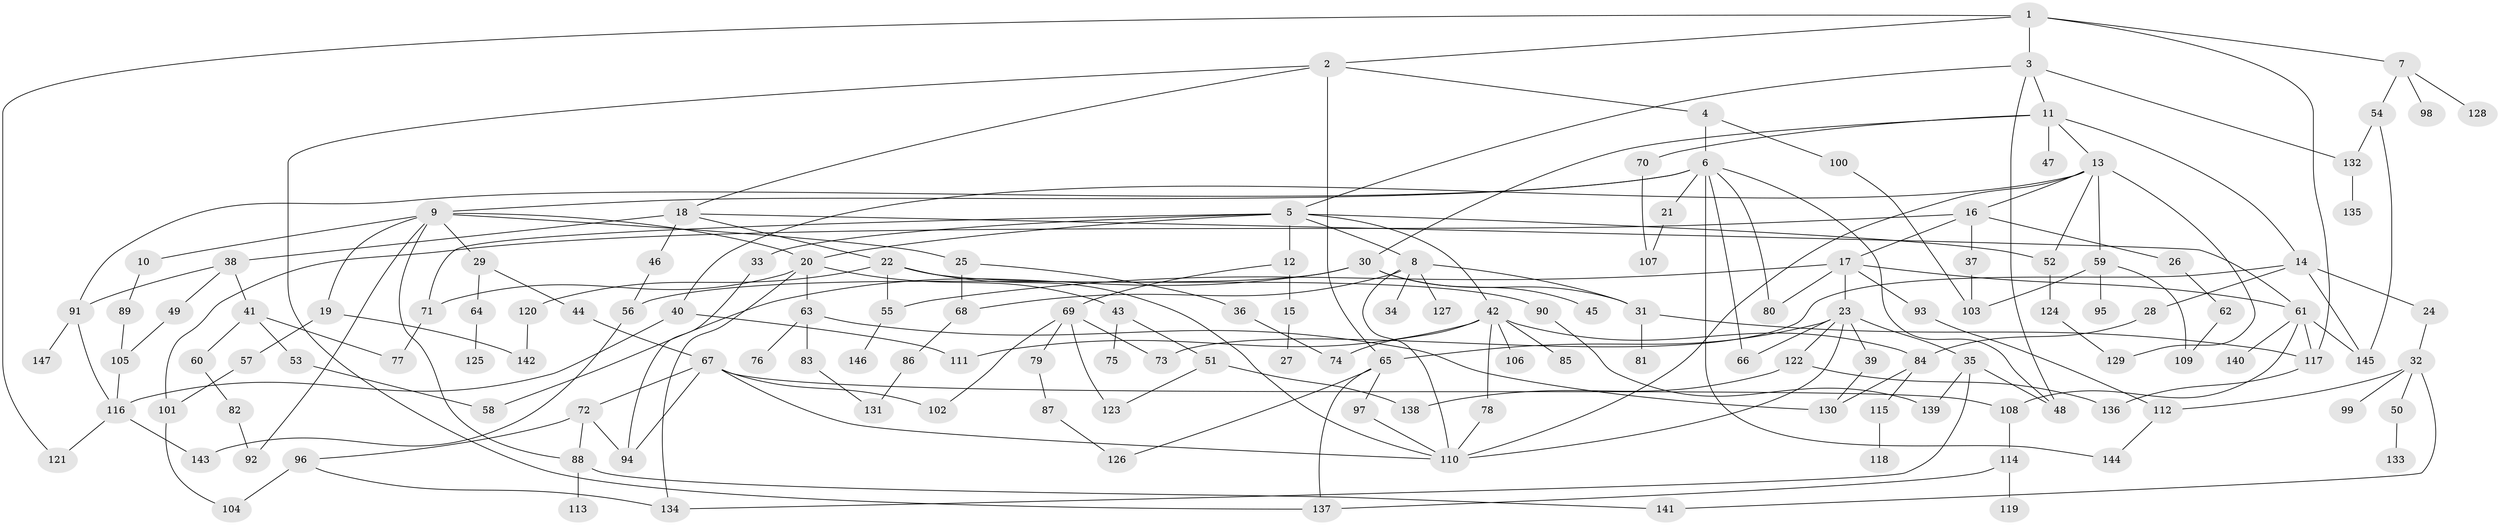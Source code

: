 // coarse degree distribution, {7: 0.043478260869565216, 5: 0.15217391304347827, 3: 0.32608695652173914, 17: 0.021739130434782608, 11: 0.021739130434782608, 2: 0.17391304347826086, 8: 0.021739130434782608, 6: 0.08695652173913043, 1: 0.08695652173913043, 10: 0.021739130434782608, 4: 0.043478260869565216}
// Generated by graph-tools (version 1.1) at 2025/49/03/04/25 22:49:06]
// undirected, 147 vertices, 211 edges
graph export_dot {
  node [color=gray90,style=filled];
  1;
  2;
  3;
  4;
  5;
  6;
  7;
  8;
  9;
  10;
  11;
  12;
  13;
  14;
  15;
  16;
  17;
  18;
  19;
  20;
  21;
  22;
  23;
  24;
  25;
  26;
  27;
  28;
  29;
  30;
  31;
  32;
  33;
  34;
  35;
  36;
  37;
  38;
  39;
  40;
  41;
  42;
  43;
  44;
  45;
  46;
  47;
  48;
  49;
  50;
  51;
  52;
  53;
  54;
  55;
  56;
  57;
  58;
  59;
  60;
  61;
  62;
  63;
  64;
  65;
  66;
  67;
  68;
  69;
  70;
  71;
  72;
  73;
  74;
  75;
  76;
  77;
  78;
  79;
  80;
  81;
  82;
  83;
  84;
  85;
  86;
  87;
  88;
  89;
  90;
  91;
  92;
  93;
  94;
  95;
  96;
  97;
  98;
  99;
  100;
  101;
  102;
  103;
  104;
  105;
  106;
  107;
  108;
  109;
  110;
  111;
  112;
  113;
  114;
  115;
  116;
  117;
  118;
  119;
  120;
  121;
  122;
  123;
  124;
  125;
  126;
  127;
  128;
  129;
  130;
  131;
  132;
  133;
  134;
  135;
  136;
  137;
  138;
  139;
  140;
  141;
  142;
  143;
  144;
  145;
  146;
  147;
  1 -- 2;
  1 -- 3;
  1 -- 7;
  1 -- 117;
  1 -- 121;
  2 -- 4;
  2 -- 18;
  2 -- 65;
  2 -- 137;
  3 -- 5;
  3 -- 11;
  3 -- 48;
  3 -- 132;
  4 -- 6;
  4 -- 100;
  5 -- 8;
  5 -- 12;
  5 -- 33;
  5 -- 42;
  5 -- 52;
  5 -- 71;
  5 -- 20;
  6 -- 9;
  6 -- 21;
  6 -- 66;
  6 -- 80;
  6 -- 144;
  6 -- 48;
  6 -- 91;
  7 -- 54;
  7 -- 98;
  7 -- 128;
  8 -- 31;
  8 -- 34;
  8 -- 127;
  8 -- 110;
  8 -- 68;
  9 -- 10;
  9 -- 19;
  9 -- 20;
  9 -- 25;
  9 -- 29;
  9 -- 92;
  9 -- 88;
  10 -- 89;
  11 -- 13;
  11 -- 14;
  11 -- 30;
  11 -- 47;
  11 -- 70;
  12 -- 15;
  12 -- 69;
  13 -- 16;
  13 -- 40;
  13 -- 59;
  13 -- 129;
  13 -- 110;
  13 -- 52;
  14 -- 24;
  14 -- 28;
  14 -- 73;
  14 -- 145;
  15 -- 27;
  16 -- 17;
  16 -- 26;
  16 -- 37;
  16 -- 101;
  17 -- 23;
  17 -- 93;
  17 -- 55;
  17 -- 61;
  17 -- 80;
  18 -- 22;
  18 -- 38;
  18 -- 46;
  18 -- 61;
  19 -- 57;
  19 -- 142;
  20 -- 43;
  20 -- 63;
  20 -- 71;
  20 -- 134;
  21 -- 107;
  22 -- 55;
  22 -- 90;
  22 -- 120;
  22 -- 110;
  23 -- 35;
  23 -- 39;
  23 -- 65;
  23 -- 122;
  23 -- 66;
  23 -- 110;
  24 -- 32;
  25 -- 36;
  25 -- 68;
  26 -- 62;
  28 -- 84;
  29 -- 44;
  29 -- 64;
  30 -- 45;
  30 -- 56;
  30 -- 58;
  30 -- 31;
  31 -- 81;
  31 -- 117;
  32 -- 50;
  32 -- 99;
  32 -- 141;
  32 -- 112;
  33 -- 94;
  35 -- 48;
  35 -- 134;
  35 -- 139;
  36 -- 74;
  37 -- 103;
  38 -- 41;
  38 -- 49;
  38 -- 91;
  39 -- 130;
  40 -- 116;
  40 -- 111;
  41 -- 53;
  41 -- 60;
  41 -- 77;
  42 -- 78;
  42 -- 85;
  42 -- 106;
  42 -- 111;
  42 -- 74;
  42 -- 84;
  43 -- 51;
  43 -- 75;
  44 -- 67;
  46 -- 56;
  49 -- 105;
  50 -- 133;
  51 -- 138;
  51 -- 123;
  52 -- 124;
  53 -- 58;
  54 -- 132;
  54 -- 145;
  55 -- 146;
  56 -- 143;
  57 -- 101;
  59 -- 95;
  59 -- 109;
  59 -- 103;
  60 -- 82;
  61 -- 140;
  61 -- 145;
  61 -- 108;
  61 -- 117;
  62 -- 109;
  63 -- 76;
  63 -- 83;
  63 -- 130;
  64 -- 125;
  65 -- 97;
  65 -- 137;
  65 -- 126;
  67 -- 72;
  67 -- 102;
  67 -- 108;
  67 -- 110;
  67 -- 94;
  68 -- 86;
  69 -- 79;
  69 -- 123;
  69 -- 73;
  69 -- 102;
  70 -- 107;
  71 -- 77;
  72 -- 88;
  72 -- 96;
  72 -- 94;
  78 -- 110;
  79 -- 87;
  82 -- 92;
  83 -- 131;
  84 -- 115;
  84 -- 130;
  86 -- 131;
  87 -- 126;
  88 -- 113;
  88 -- 141;
  89 -- 105;
  90 -- 139;
  91 -- 147;
  91 -- 116;
  93 -- 112;
  96 -- 104;
  96 -- 134;
  97 -- 110;
  100 -- 103;
  101 -- 104;
  105 -- 116;
  108 -- 114;
  112 -- 144;
  114 -- 119;
  114 -- 137;
  115 -- 118;
  116 -- 121;
  116 -- 143;
  117 -- 136;
  120 -- 142;
  122 -- 138;
  122 -- 136;
  124 -- 129;
  132 -- 135;
}
